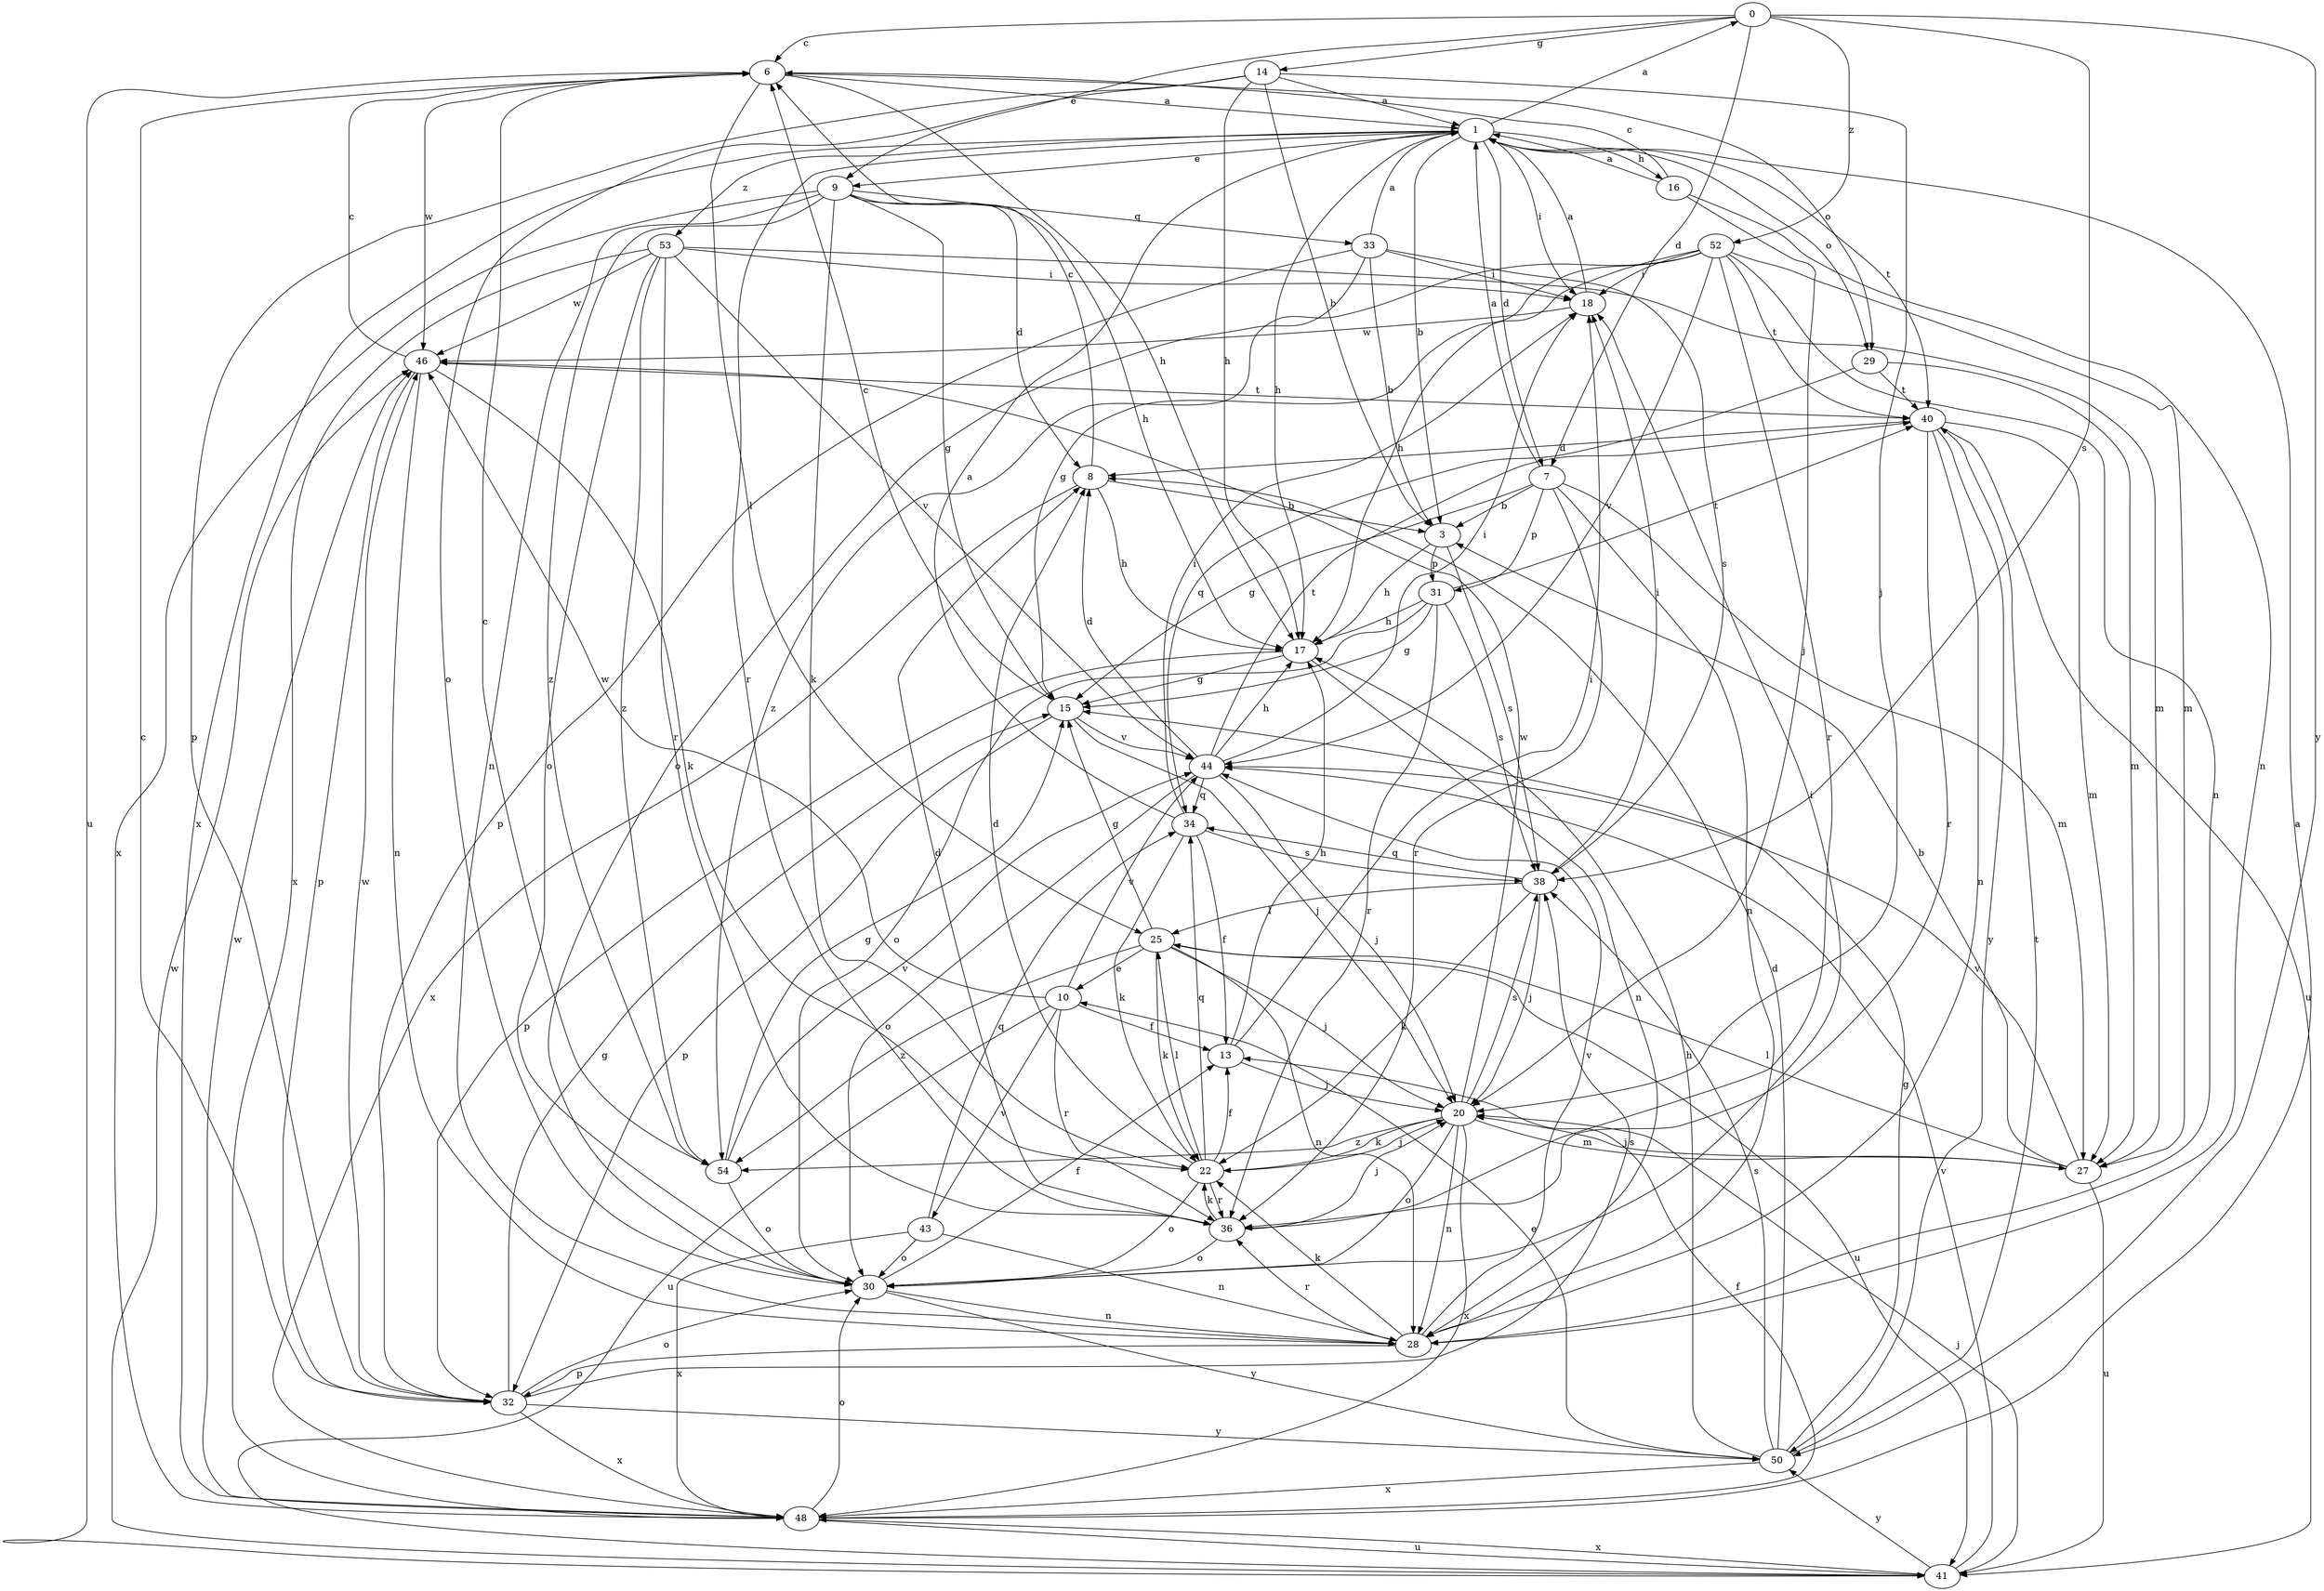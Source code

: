 strict digraph  {
0;
1;
3;
6;
7;
8;
9;
10;
13;
14;
15;
16;
17;
18;
20;
22;
25;
27;
28;
29;
30;
31;
32;
33;
34;
36;
38;
40;
41;
43;
44;
46;
48;
50;
52;
53;
54;
0 -> 6  [label=c];
0 -> 7  [label=d];
0 -> 9  [label=e];
0 -> 14  [label=g];
0 -> 38  [label=s];
0 -> 50  [label=y];
0 -> 52  [label=z];
1 -> 0  [label=a];
1 -> 3  [label=b];
1 -> 7  [label=d];
1 -> 9  [label=e];
1 -> 16  [label=h];
1 -> 17  [label=h];
1 -> 18  [label=i];
1 -> 29  [label=o];
1 -> 36  [label=r];
1 -> 40  [label=t];
1 -> 48  [label=x];
1 -> 53  [label=z];
3 -> 17  [label=h];
3 -> 31  [label=p];
3 -> 38  [label=s];
6 -> 1  [label=a];
6 -> 17  [label=h];
6 -> 25  [label=l];
6 -> 29  [label=o];
6 -> 41  [label=u];
6 -> 46  [label=w];
7 -> 1  [label=a];
7 -> 3  [label=b];
7 -> 15  [label=g];
7 -> 27  [label=m];
7 -> 28  [label=n];
7 -> 31  [label=p];
7 -> 36  [label=r];
8 -> 3  [label=b];
8 -> 6  [label=c];
8 -> 17  [label=h];
8 -> 48  [label=x];
9 -> 8  [label=d];
9 -> 15  [label=g];
9 -> 17  [label=h];
9 -> 22  [label=k];
9 -> 28  [label=n];
9 -> 33  [label=q];
9 -> 48  [label=x];
9 -> 54  [label=z];
10 -> 13  [label=f];
10 -> 36  [label=r];
10 -> 41  [label=u];
10 -> 43  [label=v];
10 -> 44  [label=v];
10 -> 46  [label=w];
13 -> 17  [label=h];
13 -> 18  [label=i];
13 -> 20  [label=j];
14 -> 1  [label=a];
14 -> 3  [label=b];
14 -> 17  [label=h];
14 -> 20  [label=j];
14 -> 30  [label=o];
14 -> 32  [label=p];
15 -> 6  [label=c];
15 -> 20  [label=j];
15 -> 32  [label=p];
15 -> 44  [label=v];
16 -> 1  [label=a];
16 -> 6  [label=c];
16 -> 20  [label=j];
16 -> 28  [label=n];
17 -> 15  [label=g];
17 -> 28  [label=n];
17 -> 32  [label=p];
18 -> 1  [label=a];
18 -> 46  [label=w];
20 -> 22  [label=k];
20 -> 27  [label=m];
20 -> 28  [label=n];
20 -> 30  [label=o];
20 -> 38  [label=s];
20 -> 46  [label=w];
20 -> 48  [label=x];
20 -> 54  [label=z];
22 -> 8  [label=d];
22 -> 13  [label=f];
22 -> 20  [label=j];
22 -> 25  [label=l];
22 -> 30  [label=o];
22 -> 34  [label=q];
22 -> 36  [label=r];
25 -> 10  [label=e];
25 -> 15  [label=g];
25 -> 20  [label=j];
25 -> 22  [label=k];
25 -> 28  [label=n];
25 -> 41  [label=u];
25 -> 54  [label=z];
27 -> 3  [label=b];
27 -> 20  [label=j];
27 -> 25  [label=l];
27 -> 41  [label=u];
27 -> 44  [label=v];
28 -> 22  [label=k];
28 -> 32  [label=p];
28 -> 36  [label=r];
28 -> 44  [label=v];
29 -> 27  [label=m];
29 -> 34  [label=q];
29 -> 40  [label=t];
30 -> 13  [label=f];
30 -> 18  [label=i];
30 -> 28  [label=n];
30 -> 50  [label=y];
31 -> 15  [label=g];
31 -> 17  [label=h];
31 -> 30  [label=o];
31 -> 36  [label=r];
31 -> 38  [label=s];
31 -> 40  [label=t];
32 -> 6  [label=c];
32 -> 15  [label=g];
32 -> 30  [label=o];
32 -> 38  [label=s];
32 -> 46  [label=w];
32 -> 48  [label=x];
32 -> 50  [label=y];
33 -> 1  [label=a];
33 -> 3  [label=b];
33 -> 18  [label=i];
33 -> 30  [label=o];
33 -> 32  [label=p];
33 -> 38  [label=s];
34 -> 1  [label=a];
34 -> 13  [label=f];
34 -> 18  [label=i];
34 -> 22  [label=k];
34 -> 38  [label=s];
36 -> 8  [label=d];
36 -> 20  [label=j];
36 -> 22  [label=k];
36 -> 30  [label=o];
38 -> 18  [label=i];
38 -> 20  [label=j];
38 -> 22  [label=k];
38 -> 25  [label=l];
38 -> 34  [label=q];
40 -> 8  [label=d];
40 -> 27  [label=m];
40 -> 28  [label=n];
40 -> 36  [label=r];
40 -> 41  [label=u];
40 -> 50  [label=y];
41 -> 20  [label=j];
41 -> 44  [label=v];
41 -> 46  [label=w];
41 -> 48  [label=x];
41 -> 50  [label=y];
43 -> 28  [label=n];
43 -> 30  [label=o];
43 -> 34  [label=q];
43 -> 48  [label=x];
44 -> 8  [label=d];
44 -> 17  [label=h];
44 -> 18  [label=i];
44 -> 20  [label=j];
44 -> 30  [label=o];
44 -> 34  [label=q];
44 -> 40  [label=t];
46 -> 6  [label=c];
46 -> 22  [label=k];
46 -> 28  [label=n];
46 -> 32  [label=p];
46 -> 40  [label=t];
48 -> 1  [label=a];
48 -> 13  [label=f];
48 -> 30  [label=o];
48 -> 41  [label=u];
48 -> 46  [label=w];
50 -> 8  [label=d];
50 -> 10  [label=e];
50 -> 15  [label=g];
50 -> 17  [label=h];
50 -> 38  [label=s];
50 -> 40  [label=t];
50 -> 48  [label=x];
52 -> 15  [label=g];
52 -> 17  [label=h];
52 -> 18  [label=i];
52 -> 27  [label=m];
52 -> 28  [label=n];
52 -> 36  [label=r];
52 -> 40  [label=t];
52 -> 44  [label=v];
52 -> 54  [label=z];
53 -> 18  [label=i];
53 -> 27  [label=m];
53 -> 30  [label=o];
53 -> 36  [label=r];
53 -> 44  [label=v];
53 -> 46  [label=w];
53 -> 48  [label=x];
53 -> 54  [label=z];
54 -> 6  [label=c];
54 -> 15  [label=g];
54 -> 30  [label=o];
54 -> 44  [label=v];
}
